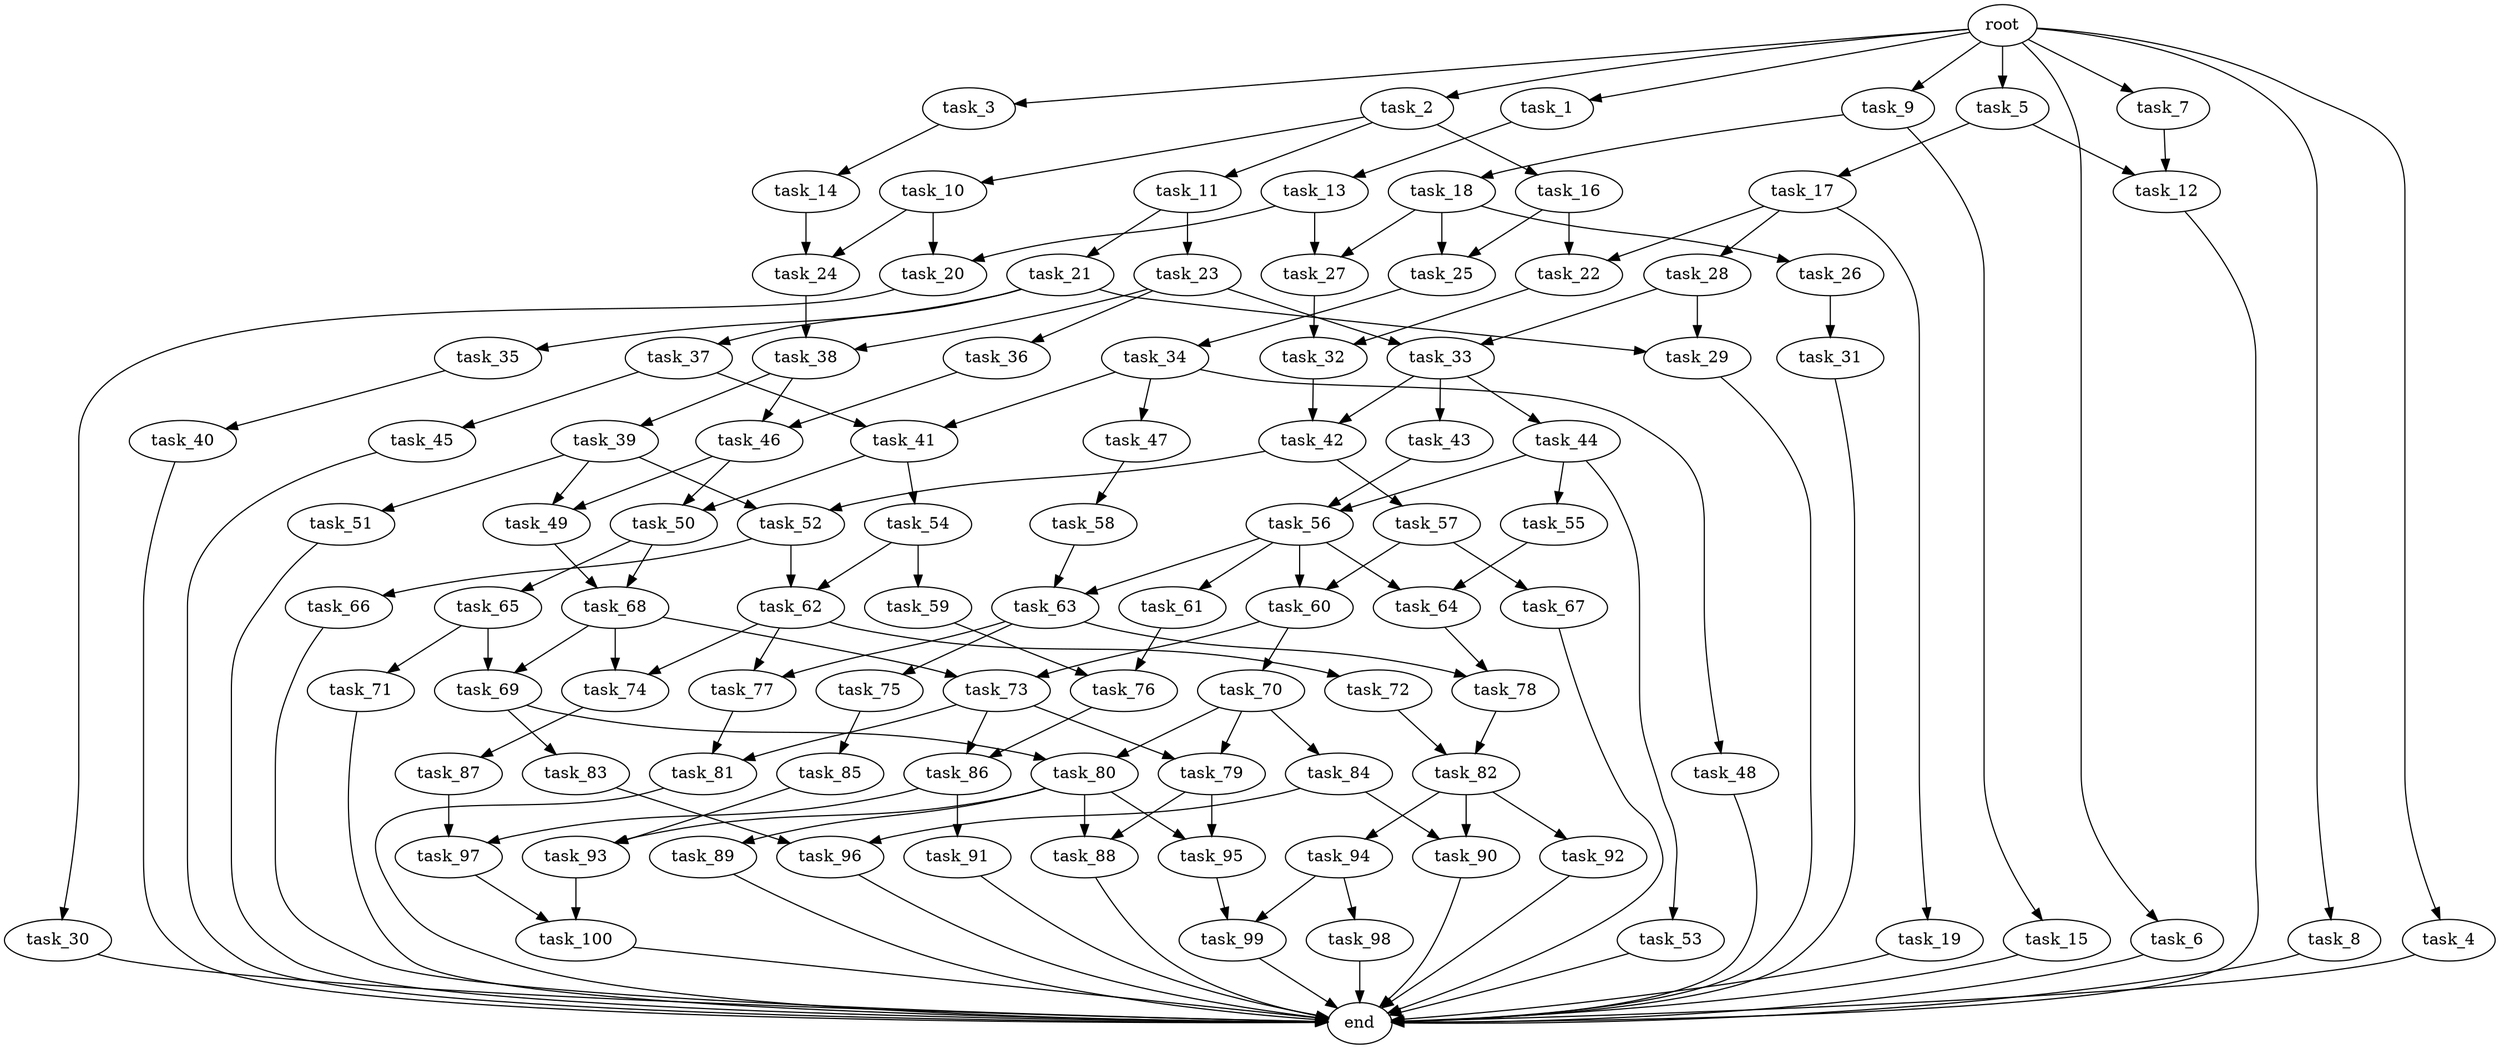 digraph G {
  task_19 [size="5.468308e+08"];
  task_53 [size="4.316964e+09"];
  task_69 [size="1.031631e+09"];
  task_25 [size="7.525535e+08"];
  task_51 [size="3.406027e+09"];
  task_61 [size="3.416535e+08"];
  task_72 [size="8.732651e+08"];
  task_59 [size="2.816831e+09"];
  task_6 [size="5.726159e+08"];
  root [size="0.000000e+00"];
  task_3 [size="2.670833e+09"];
  task_60 [size="1.983878e+09"];
  task_76 [size="3.381472e+09"];
  task_48 [size="2.522854e+09"];
  task_84 [size="1.440347e+09"];
  task_86 [size="5.723230e+08"];
  task_11 [size="1.368684e+09"];
  task_54 [size="3.473365e+09"];
  task_36 [size="1.088248e+09"];
  task_97 [size="2.510707e+09"];
  task_58 [size="3.226540e+09"];
  task_62 [size="2.814667e+08"];
  task_57 [size="1.216528e+09"];
  task_22 [size="2.129621e+09"];
  task_28 [size="4.455158e+08"];
  task_41 [size="4.931656e+09"];
  task_78 [size="6.528112e+08"];
  task_47 [size="4.822114e+09"];
  task_43 [size="4.723244e+09"];
  task_94 [size="3.182258e+09"];
  task_9 [size="3.729926e+09"];
  task_68 [size="6.809296e+08"];
  task_70 [size="5.801867e+08"];
  task_23 [size="4.014151e+09"];
  task_88 [size="2.783722e+09"];
  task_8 [size="4.358921e+09"];
  task_87 [size="1.752082e+09"];
  task_35 [size="1.358228e+09"];
  task_42 [size="4.774425e+09"];
  end [size="0.000000e+00"];
  task_63 [size="1.719100e+09"];
  task_45 [size="2.302376e+09"];
  task_17 [size="3.157326e+09"];
  task_7 [size="2.251251e+09"];
  task_13 [size="4.207341e+09"];
  task_1 [size="4.202569e+09"];
  task_100 [size="1.212254e+09"];
  task_89 [size="4.889658e+07"];
  task_83 [size="3.013583e+09"];
  task_74 [size="2.042843e+09"];
  task_90 [size="4.473540e+09"];
  task_34 [size="3.164851e+09"];
  task_85 [size="4.102168e+09"];
  task_98 [size="3.161606e+07"];
  task_67 [size="1.473276e+09"];
  task_21 [size="3.359955e+09"];
  task_82 [size="3.088551e+08"];
  task_20 [size="1.747075e+07"];
  task_52 [size="3.859956e+09"];
  task_50 [size="4.687574e+09"];
  task_31 [size="1.987669e+09"];
  task_93 [size="2.700106e+09"];
  task_79 [size="3.053090e+09"];
  task_15 [size="7.146183e+08"];
  task_96 [size="1.574289e+09"];
  task_5 [size="4.152026e+09"];
  task_12 [size="2.412912e+08"];
  task_32 [size="3.736623e+09"];
  task_4 [size="4.598136e+09"];
  task_44 [size="3.565715e+09"];
  task_16 [size="6.568487e+08"];
  task_92 [size="2.974073e+09"];
  task_18 [size="2.853016e+09"];
  task_80 [size="4.358718e+09"];
  task_37 [size="1.308198e+09"];
  task_71 [size="3.221670e+08"];
  task_24 [size="3.629871e+09"];
  task_64 [size="4.795035e+08"];
  task_26 [size="3.701382e+09"];
  task_81 [size="2.943356e+08"];
  task_66 [size="4.550012e+09"];
  task_56 [size="1.019798e+09"];
  task_33 [size="1.090947e+09"];
  task_77 [size="2.943631e+09"];
  task_14 [size="3.816896e+09"];
  task_65 [size="3.411245e+09"];
  task_99 [size="1.143360e+09"];
  task_29 [size="2.123415e+08"];
  task_73 [size="1.785792e+07"];
  task_49 [size="1.707488e+09"];
  task_30 [size="8.091525e+08"];
  task_55 [size="1.649143e+09"];
  task_75 [size="2.721480e+09"];
  task_46 [size="2.620784e+09"];
  task_27 [size="7.701964e+08"];
  task_39 [size="4.885256e+09"];
  task_38 [size="4.068384e+09"];
  task_2 [size="4.029620e+09"];
  task_91 [size="1.591404e+09"];
  task_95 [size="1.486775e+09"];
  task_40 [size="1.152351e+09"];
  task_10 [size="4.732469e+09"];

  task_19 -> end [size="1.000000e-12"];
  task_53 -> end [size="1.000000e-12"];
  task_69 -> task_80 [size="1.031631e+08"];
  task_69 -> task_83 [size="1.031631e+08"];
  task_25 -> task_34 [size="7.525535e+07"];
  task_51 -> end [size="1.000000e-12"];
  task_61 -> task_76 [size="6.833069e+07"];
  task_72 -> task_82 [size="1.746530e+08"];
  task_59 -> task_76 [size="5.633663e+08"];
  task_6 -> end [size="1.000000e-12"];
  root -> task_2 [size="1.000000e-12"];
  root -> task_4 [size="1.000000e-12"];
  root -> task_5 [size="1.000000e-12"];
  root -> task_3 [size="1.000000e-12"];
  root -> task_8 [size="1.000000e-12"];
  root -> task_9 [size="1.000000e-12"];
  root -> task_7 [size="1.000000e-12"];
  root -> task_6 [size="1.000000e-12"];
  root -> task_1 [size="1.000000e-12"];
  task_3 -> task_14 [size="5.341666e+08"];
  task_60 -> task_70 [size="1.983878e+08"];
  task_60 -> task_73 [size="1.983878e+08"];
  task_76 -> task_86 [size="3.381472e+08"];
  task_48 -> end [size="1.000000e-12"];
  task_84 -> task_90 [size="2.880693e+08"];
  task_84 -> task_96 [size="2.880693e+08"];
  task_86 -> task_91 [size="5.723230e+07"];
  task_86 -> task_97 [size="5.723230e+07"];
  task_11 -> task_21 [size="2.737368e+08"];
  task_11 -> task_23 [size="2.737368e+08"];
  task_54 -> task_62 [size="6.946730e+08"];
  task_54 -> task_59 [size="6.946730e+08"];
  task_36 -> task_46 [size="2.176496e+08"];
  task_97 -> task_100 [size="2.510707e+08"];
  task_58 -> task_63 [size="6.453080e+08"];
  task_62 -> task_77 [size="2.814667e+07"];
  task_62 -> task_74 [size="2.814667e+07"];
  task_62 -> task_72 [size="2.814667e+07"];
  task_57 -> task_67 [size="2.433057e+08"];
  task_57 -> task_60 [size="2.433057e+08"];
  task_22 -> task_32 [size="2.129621e+08"];
  task_28 -> task_29 [size="8.910316e+07"];
  task_28 -> task_33 [size="8.910316e+07"];
  task_41 -> task_50 [size="4.931656e+08"];
  task_41 -> task_54 [size="4.931656e+08"];
  task_78 -> task_82 [size="6.528112e+07"];
  task_47 -> task_58 [size="9.644228e+08"];
  task_43 -> task_56 [size="9.446487e+08"];
  task_94 -> task_99 [size="6.364517e+08"];
  task_94 -> task_98 [size="6.364517e+08"];
  task_9 -> task_18 [size="7.459852e+08"];
  task_9 -> task_15 [size="7.459852e+08"];
  task_68 -> task_73 [size="6.809296e+07"];
  task_68 -> task_74 [size="6.809296e+07"];
  task_68 -> task_69 [size="6.809296e+07"];
  task_70 -> task_84 [size="1.160373e+08"];
  task_70 -> task_80 [size="1.160373e+08"];
  task_70 -> task_79 [size="1.160373e+08"];
  task_23 -> task_33 [size="8.028303e+08"];
  task_23 -> task_36 [size="8.028303e+08"];
  task_23 -> task_38 [size="8.028303e+08"];
  task_88 -> end [size="1.000000e-12"];
  task_8 -> end [size="1.000000e-12"];
  task_87 -> task_97 [size="3.504165e+08"];
  task_35 -> task_40 [size="2.716457e+08"];
  task_42 -> task_57 [size="4.774425e+08"];
  task_42 -> task_52 [size="4.774425e+08"];
  task_63 -> task_77 [size="1.719100e+08"];
  task_63 -> task_75 [size="1.719100e+08"];
  task_63 -> task_78 [size="1.719100e+08"];
  task_45 -> end [size="1.000000e-12"];
  task_17 -> task_19 [size="6.314651e+08"];
  task_17 -> task_22 [size="6.314651e+08"];
  task_17 -> task_28 [size="6.314651e+08"];
  task_7 -> task_12 [size="4.502502e+08"];
  task_13 -> task_20 [size="8.414682e+08"];
  task_13 -> task_27 [size="8.414682e+08"];
  task_1 -> task_13 [size="8.405138e+08"];
  task_100 -> end [size="1.000000e-12"];
  task_89 -> end [size="1.000000e-12"];
  task_83 -> task_96 [size="6.027165e+08"];
  task_74 -> task_87 [size="2.042843e+08"];
  task_90 -> end [size="1.000000e-12"];
  task_34 -> task_47 [size="6.329702e+08"];
  task_34 -> task_48 [size="6.329702e+08"];
  task_34 -> task_41 [size="6.329702e+08"];
  task_85 -> task_93 [size="8.204335e+08"];
  task_98 -> end [size="1.000000e-12"];
  task_67 -> end [size="1.000000e-12"];
  task_21 -> task_37 [size="6.719910e+08"];
  task_21 -> task_29 [size="6.719910e+08"];
  task_21 -> task_35 [size="6.719910e+08"];
  task_82 -> task_94 [size="3.088551e+07"];
  task_82 -> task_92 [size="3.088551e+07"];
  task_82 -> task_90 [size="3.088551e+07"];
  task_20 -> task_30 [size="1.747075e+06"];
  task_52 -> task_62 [size="3.859956e+08"];
  task_52 -> task_66 [size="3.859956e+08"];
  task_50 -> task_65 [size="4.687574e+08"];
  task_50 -> task_68 [size="4.687574e+08"];
  task_31 -> end [size="1.000000e-12"];
  task_93 -> task_100 [size="2.700106e+08"];
  task_79 -> task_88 [size="3.053090e+08"];
  task_79 -> task_95 [size="3.053090e+08"];
  task_15 -> end [size="1.000000e-12"];
  task_96 -> end [size="1.000000e-12"];
  task_5 -> task_12 [size="8.304052e+08"];
  task_5 -> task_17 [size="8.304052e+08"];
  task_12 -> end [size="1.000000e-12"];
  task_32 -> task_42 [size="3.736623e+08"];
  task_4 -> end [size="1.000000e-12"];
  task_44 -> task_53 [size="7.131431e+08"];
  task_44 -> task_56 [size="7.131431e+08"];
  task_44 -> task_55 [size="7.131431e+08"];
  task_16 -> task_22 [size="1.313697e+08"];
  task_16 -> task_25 [size="1.313697e+08"];
  task_92 -> end [size="1.000000e-12"];
  task_18 -> task_25 [size="5.706031e+08"];
  task_18 -> task_27 [size="5.706031e+08"];
  task_18 -> task_26 [size="5.706031e+08"];
  task_80 -> task_88 [size="4.358718e+08"];
  task_80 -> task_93 [size="4.358718e+08"];
  task_80 -> task_89 [size="4.358718e+08"];
  task_80 -> task_95 [size="4.358718e+08"];
  task_37 -> task_45 [size="2.616397e+08"];
  task_37 -> task_41 [size="2.616397e+08"];
  task_71 -> end [size="1.000000e-12"];
  task_24 -> task_38 [size="3.629871e+08"];
  task_64 -> task_78 [size="4.795035e+07"];
  task_26 -> task_31 [size="7.402765e+08"];
  task_81 -> end [size="1.000000e-12"];
  task_66 -> end [size="1.000000e-12"];
  task_56 -> task_61 [size="1.019798e+08"];
  task_56 -> task_60 [size="1.019798e+08"];
  task_56 -> task_63 [size="1.019798e+08"];
  task_56 -> task_64 [size="1.019798e+08"];
  task_33 -> task_43 [size="1.090947e+08"];
  task_33 -> task_42 [size="1.090947e+08"];
  task_33 -> task_44 [size="1.090947e+08"];
  task_77 -> task_81 [size="2.943631e+08"];
  task_14 -> task_24 [size="7.633792e+08"];
  task_65 -> task_69 [size="6.822491e+08"];
  task_65 -> task_71 [size="6.822491e+08"];
  task_99 -> end [size="1.000000e-12"];
  task_29 -> end [size="1.000000e-12"];
  task_73 -> task_81 [size="1.785792e+06"];
  task_73 -> task_79 [size="1.785792e+06"];
  task_73 -> task_86 [size="1.785792e+06"];
  task_49 -> task_68 [size="1.707488e+08"];
  task_30 -> end [size="1.000000e-12"];
  task_55 -> task_64 [size="3.298286e+08"];
  task_75 -> task_85 [size="5.442960e+08"];
  task_46 -> task_50 [size="2.620784e+08"];
  task_46 -> task_49 [size="2.620784e+08"];
  task_27 -> task_32 [size="7.701964e+07"];
  task_39 -> task_49 [size="9.770513e+08"];
  task_39 -> task_52 [size="9.770513e+08"];
  task_39 -> task_51 [size="9.770513e+08"];
  task_38 -> task_46 [size="4.068384e+08"];
  task_38 -> task_39 [size="4.068384e+08"];
  task_2 -> task_10 [size="8.059240e+08"];
  task_2 -> task_11 [size="8.059240e+08"];
  task_2 -> task_16 [size="8.059240e+08"];
  task_91 -> end [size="1.000000e-12"];
  task_95 -> task_99 [size="1.486775e+08"];
  task_40 -> end [size="1.000000e-12"];
  task_10 -> task_20 [size="9.464939e+08"];
  task_10 -> task_24 [size="9.464939e+08"];
}
